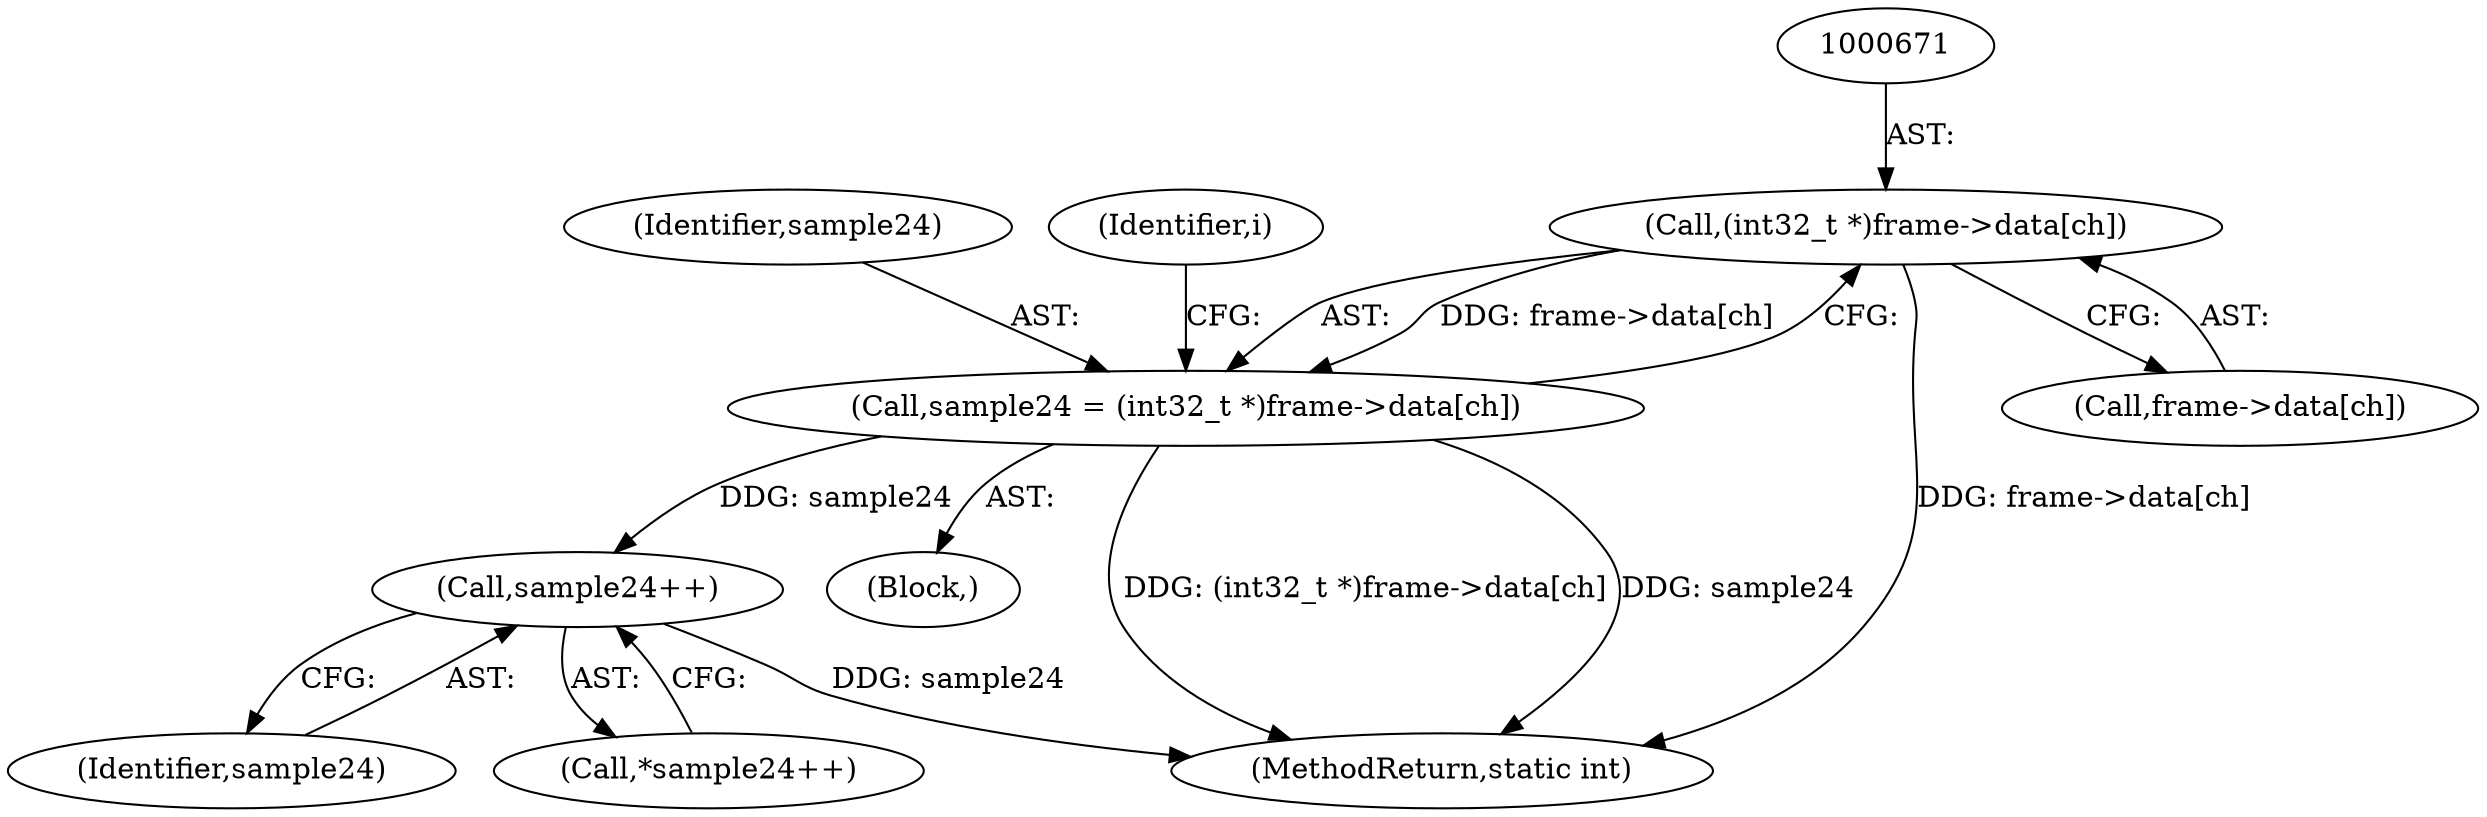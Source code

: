digraph "0_FFmpeg_ba4beaf6149f7241c8bd85fe853318c2f6837ad0@array" {
"1000670" [label="(Call,(int32_t *)frame->data[ch])"];
"1000668" [label="(Call,sample24 = (int32_t *)frame->data[ch])"];
"1000688" [label="(Call,sample24++)"];
"1000667" [label="(Block,)"];
"1000670" [label="(Call,(int32_t *)frame->data[ch])"];
"1000669" [label="(Identifier,sample24)"];
"1000679" [label="(Identifier,i)"];
"1000689" [label="(Identifier,sample24)"];
"1000687" [label="(Call,*sample24++)"];
"1000719" [label="(MethodReturn,static int)"];
"1000688" [label="(Call,sample24++)"];
"1000672" [label="(Call,frame->data[ch])"];
"1000668" [label="(Call,sample24 = (int32_t *)frame->data[ch])"];
"1000670" -> "1000668"  [label="AST: "];
"1000670" -> "1000672"  [label="CFG: "];
"1000671" -> "1000670"  [label="AST: "];
"1000672" -> "1000670"  [label="AST: "];
"1000668" -> "1000670"  [label="CFG: "];
"1000670" -> "1000719"  [label="DDG: frame->data[ch]"];
"1000670" -> "1000668"  [label="DDG: frame->data[ch]"];
"1000668" -> "1000667"  [label="AST: "];
"1000669" -> "1000668"  [label="AST: "];
"1000679" -> "1000668"  [label="CFG: "];
"1000668" -> "1000719"  [label="DDG: (int32_t *)frame->data[ch]"];
"1000668" -> "1000719"  [label="DDG: sample24"];
"1000668" -> "1000688"  [label="DDG: sample24"];
"1000688" -> "1000687"  [label="AST: "];
"1000688" -> "1000689"  [label="CFG: "];
"1000689" -> "1000688"  [label="AST: "];
"1000687" -> "1000688"  [label="CFG: "];
"1000688" -> "1000719"  [label="DDG: sample24"];
}
